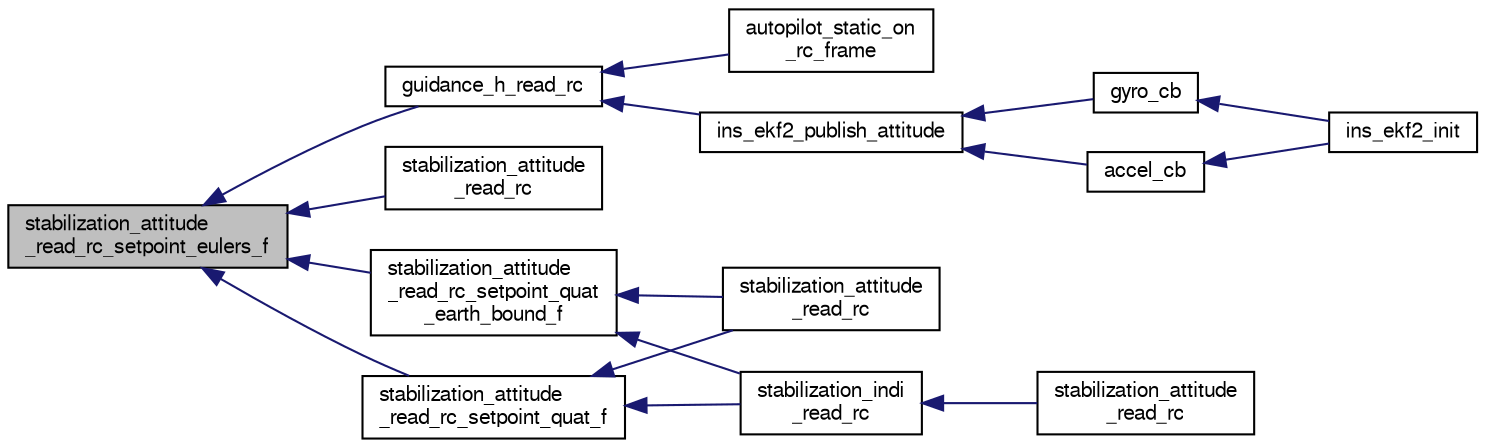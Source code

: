 digraph "stabilization_attitude_read_rc_setpoint_eulers_f"
{
  edge [fontname="FreeSans",fontsize="10",labelfontname="FreeSans",labelfontsize="10"];
  node [fontname="FreeSans",fontsize="10",shape=record];
  rankdir="LR";
  Node1 [label="stabilization_attitude\l_read_rc_setpoint_eulers_f",height=0.2,width=0.4,color="black", fillcolor="grey75", style="filled", fontcolor="black"];
  Node1 -> Node2 [dir="back",color="midnightblue",fontsize="10",style="solid",fontname="FreeSans"];
  Node2 [label="guidance_h_read_rc",height=0.2,width=0.4,color="black", fillcolor="white", style="filled",URL="$rotorcraft_2guidance_2guidance__h_8h.html#a1ad9b20a107ab0ded48adde7adb6fed0"];
  Node2 -> Node3 [dir="back",color="midnightblue",fontsize="10",style="solid",fontname="FreeSans"];
  Node3 [label="autopilot_static_on\l_rc_frame",height=0.2,width=0.4,color="black", fillcolor="white", style="filled",URL="$rotorcraft_2autopilot__static_8c.html#af48775939dfa2cf7533658fb85851a35",tooltip="Function to be called when a message from FBW is available. "];
  Node2 -> Node4 [dir="back",color="midnightblue",fontsize="10",style="solid",fontname="FreeSans"];
  Node4 [label="ins_ekf2_publish_attitude",height=0.2,width=0.4,color="black", fillcolor="white", style="filled",URL="$ins__ekf2_8cpp.html#ad0d967646b2cb048323e8545662428ed",tooltip="Publish the attitude and get the new state Directly called after a succeslfull gyro+accel reading..."];
  Node4 -> Node5 [dir="back",color="midnightblue",fontsize="10",style="solid",fontname="FreeSans"];
  Node5 [label="gyro_cb",height=0.2,width=0.4,color="black", fillcolor="white", style="filled",URL="$ins__ekf2_8cpp.html#a47e1ea35fdb43af72537c6c9f38b889d"];
  Node5 -> Node6 [dir="back",color="midnightblue",fontsize="10",style="solid",fontname="FreeSans"];
  Node6 [label="ins_ekf2_init",height=0.2,width=0.4,color="black", fillcolor="white", style="filled",URL="$ins__ekf2_8h.html#a81ce9235d9748d33355fc0018197f4c4"];
  Node4 -> Node7 [dir="back",color="midnightblue",fontsize="10",style="solid",fontname="FreeSans"];
  Node7 [label="accel_cb",height=0.2,width=0.4,color="black", fillcolor="white", style="filled",URL="$ins__ekf2_8cpp.html#aacd6b1869f263f90a6f1fbe777a87793"];
  Node7 -> Node6 [dir="back",color="midnightblue",fontsize="10",style="solid",fontname="FreeSans"];
  Node1 -> Node8 [dir="back",color="midnightblue",fontsize="10",style="solid",fontname="FreeSans"];
  Node8 [label="stabilization_attitude\l_read_rc",height=0.2,width=0.4,color="black", fillcolor="white", style="filled",URL="$stabilization__attitude__euler__float_8c.html#ad17347abf36f7dfc4abb0218f10b5f09"];
  Node1 -> Node9 [dir="back",color="midnightblue",fontsize="10",style="solid",fontname="FreeSans"];
  Node9 [label="stabilization_attitude\l_read_rc_setpoint_quat\l_earth_bound_f",height=0.2,width=0.4,color="black", fillcolor="white", style="filled",URL="$stabilization__attitude__rc__setpoint_8h.html#a67c7c9ce5526222ceb3f422269fc8f47"];
  Node9 -> Node10 [dir="back",color="midnightblue",fontsize="10",style="solid",fontname="FreeSans"];
  Node10 [label="stabilization_attitude\l_read_rc",height=0.2,width=0.4,color="black", fillcolor="white", style="filled",URL="$stabilization__attitude__heli__indi_8c.html#ad17347abf36f7dfc4abb0218f10b5f09"];
  Node9 -> Node11 [dir="back",color="midnightblue",fontsize="10",style="solid",fontname="FreeSans"];
  Node11 [label="stabilization_indi\l_read_rc",height=0.2,width=0.4,color="black", fillcolor="white", style="filled",URL="$stabilization__indi__simple_8h.html#a12143cafcad8c2db6f07b2cc072851d5",tooltip="This function reads rc commands. "];
  Node11 -> Node12 [dir="back",color="midnightblue",fontsize="10",style="solid",fontname="FreeSans"];
  Node12 [label="stabilization_attitude\l_read_rc",height=0.2,width=0.4,color="black", fillcolor="white", style="filled",URL="$stabilization__attitude__quat__indi_8c.html#ad17347abf36f7dfc4abb0218f10b5f09"];
  Node1 -> Node13 [dir="back",color="midnightblue",fontsize="10",style="solid",fontname="FreeSans"];
  Node13 [label="stabilization_attitude\l_read_rc_setpoint_quat_f",height=0.2,width=0.4,color="black", fillcolor="white", style="filled",URL="$stabilization__attitude__rc__setpoint_8h.html#a7e0d148d1e5210bb1b299163d77daa4a",tooltip="Read attitude setpoint from RC as quaternion Interprets the stick positions as axes. "];
  Node13 -> Node10 [dir="back",color="midnightblue",fontsize="10",style="solid",fontname="FreeSans"];
  Node13 -> Node11 [dir="back",color="midnightblue",fontsize="10",style="solid",fontname="FreeSans"];
}
